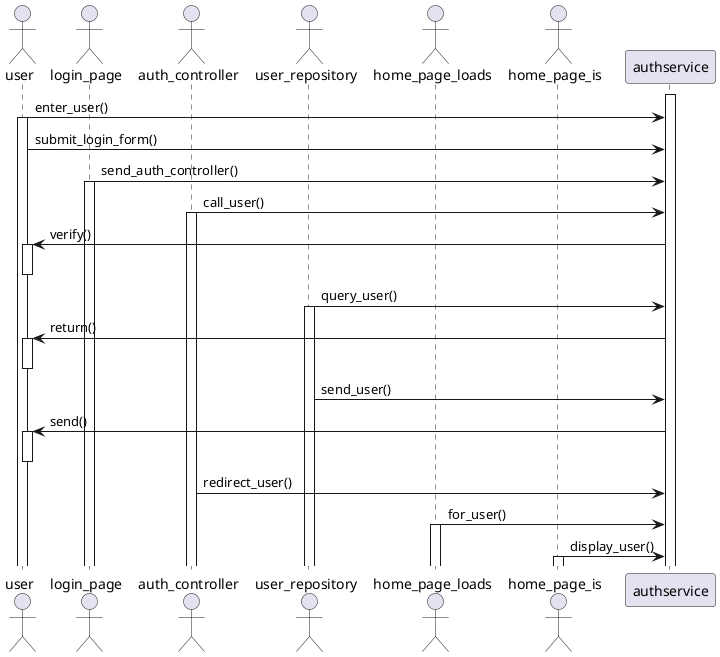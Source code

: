 @startuml
actor user
actor login_page
actor auth_controller
actor user_repository
actor home_page_loads
actor home_page_is
participant authservice
activate authservice
user -> authservice: enter_user()
activate user
user -> authservice: submit_login_form()
login_page -> authservice: send_auth_controller()
activate login_page
auth_controller -> authservice: call_user()
activate auth_controller
authservice -> user: verify()
activate user
deactivate user
user_repository -> authservice: query_user()
activate user_repository
authservice -> user: return()
activate user
deactivate user
user_repository -> authservice: send_user()
authservice -> user: send()
activate user
deactivate user
auth_controller -> authservice: redirect_user()
home_page_loads -> authservice: for_user()
activate home_page_loads
home_page_is -> authservice: display_user()
activate home_page_is
@enduml
